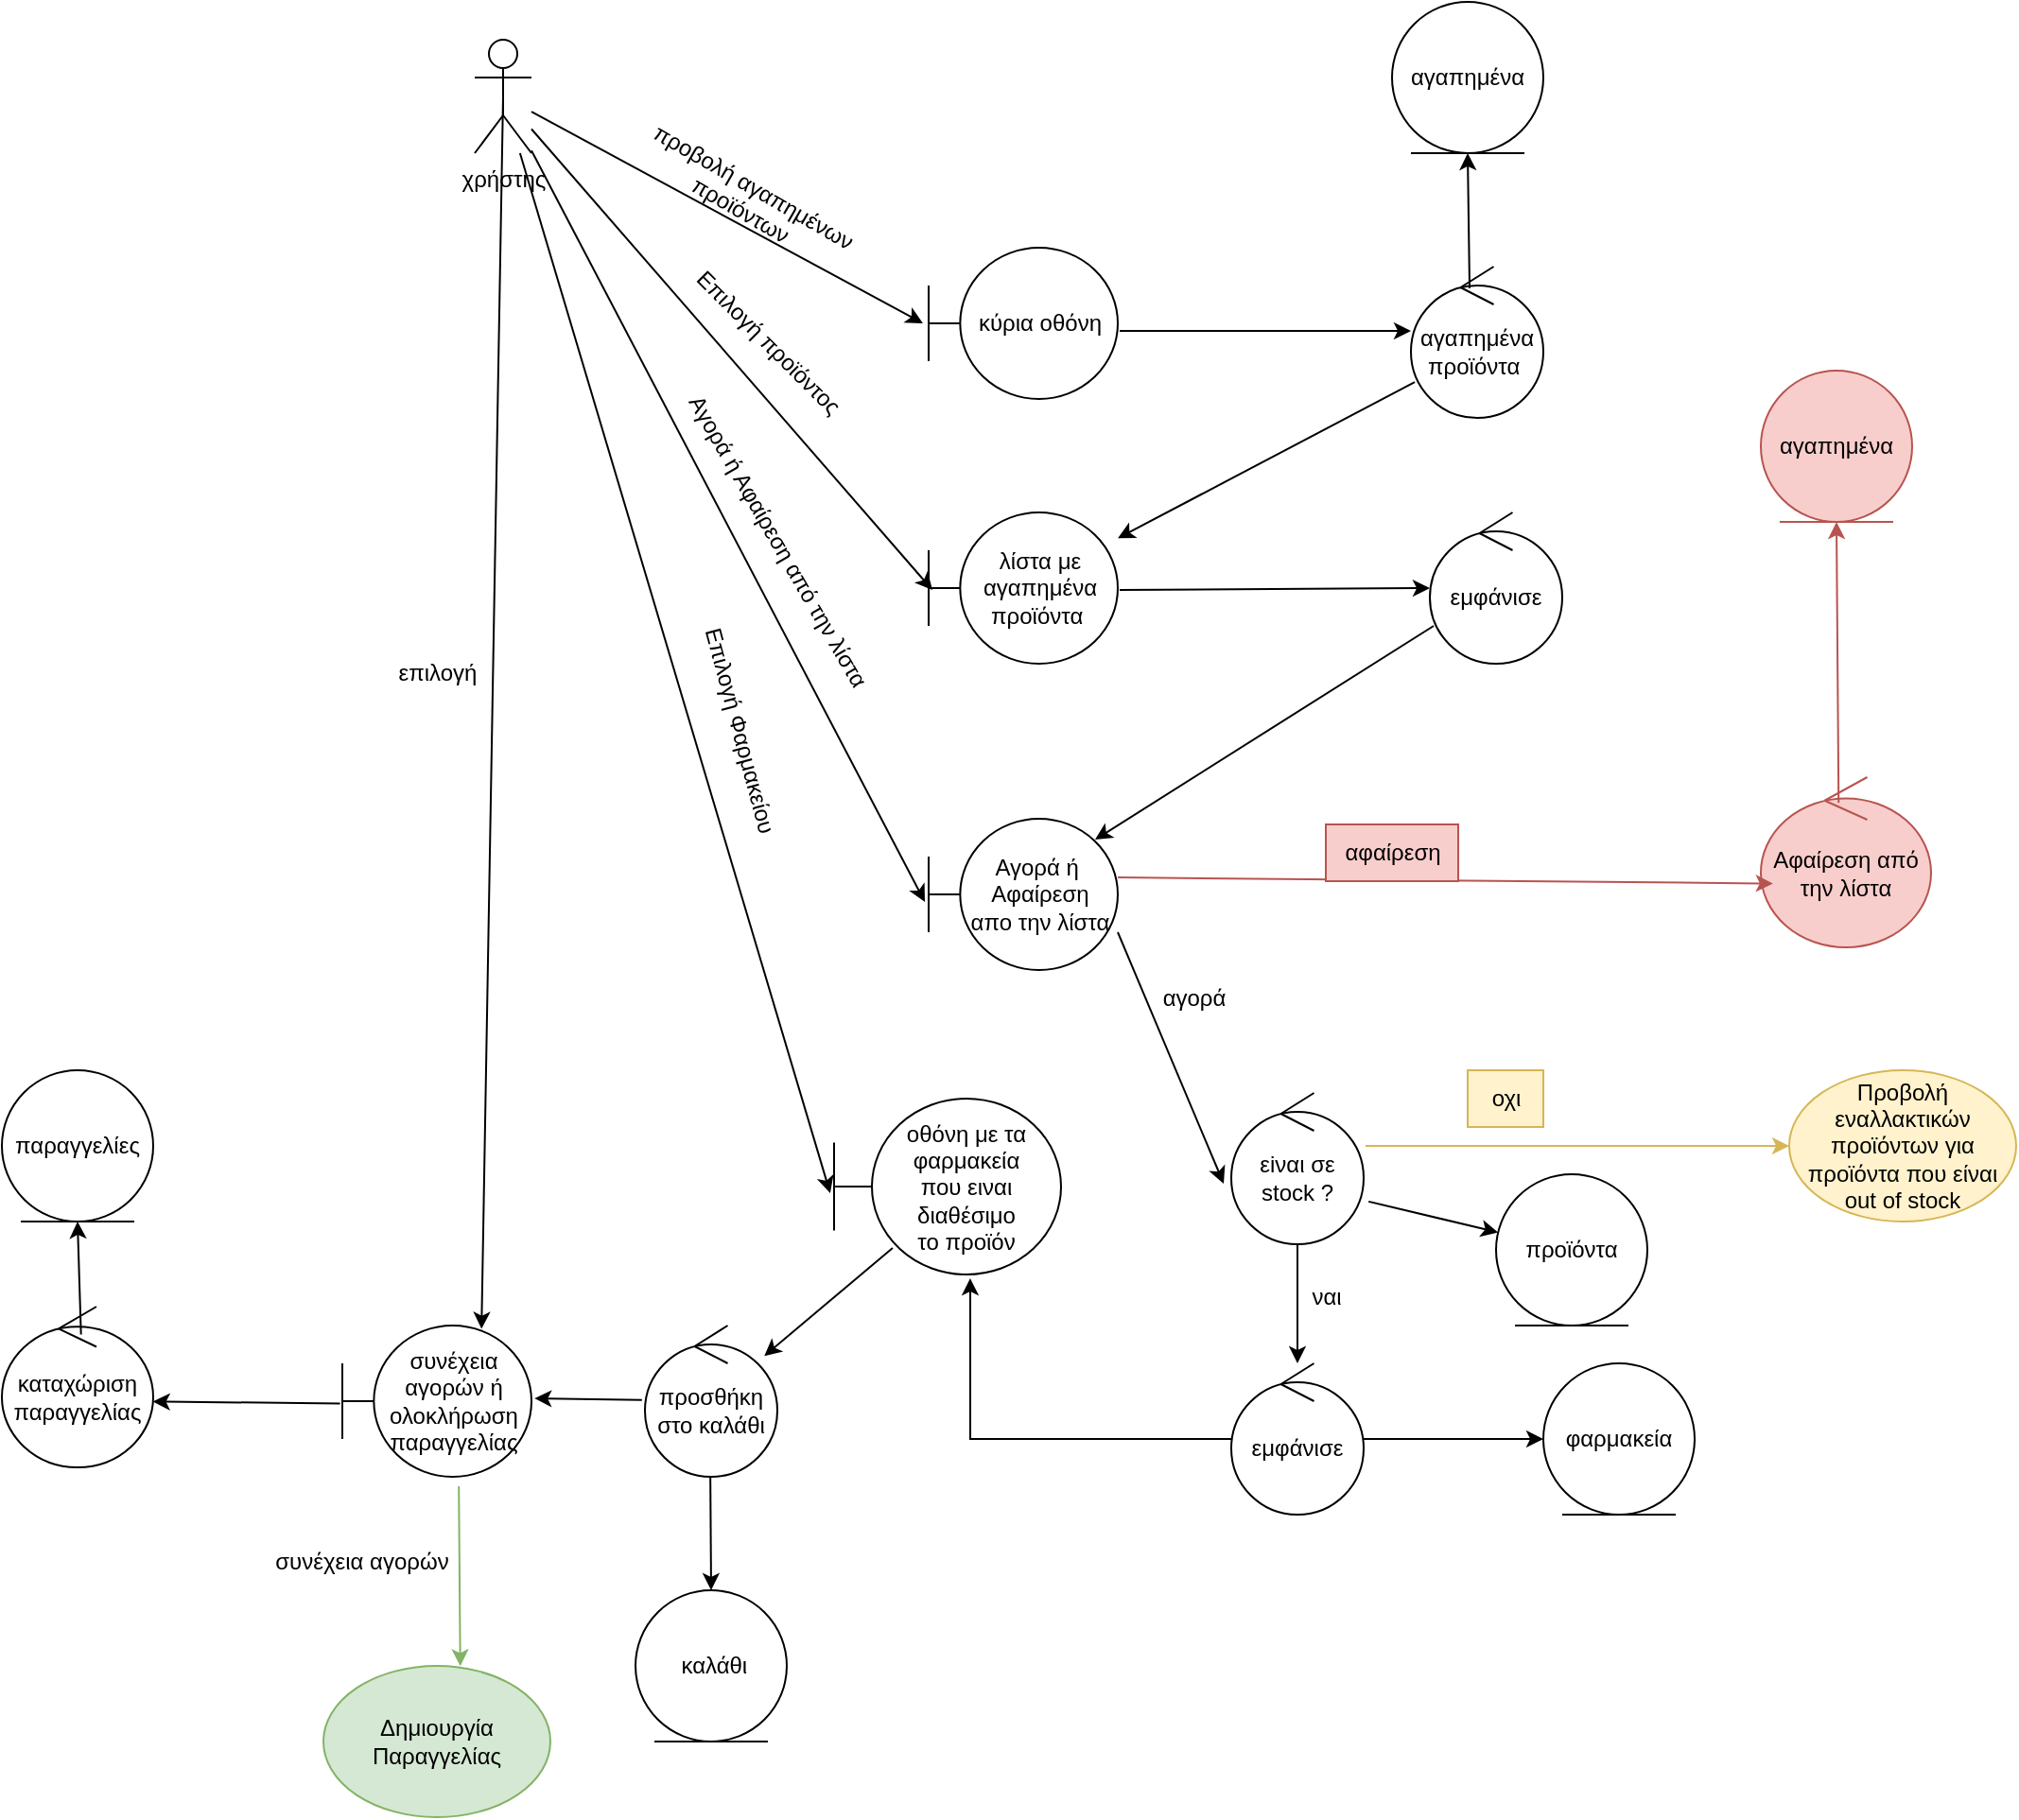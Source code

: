 <mxfile version="21.2.1" type="device">
  <diagram name="Page-1" id="IQTiKRB02Jf_GiqLcTtX">
    <mxGraphModel dx="1981" dy="613" grid="1" gridSize="10" guides="1" tooltips="1" connect="1" arrows="1" fold="1" page="1" pageScale="1" pageWidth="850" pageHeight="1100" math="0" shadow="0">
      <root>
        <mxCell id="0" />
        <mxCell id="1" parent="0" />
        <mxCell id="qbaSDtBNnqxAWvWLSkWQ-3" value="χρήστης" style="shape=umlActor;verticalLabelPosition=bottom;verticalAlign=top;html=1;" parent="1" vertex="1">
          <mxGeometry x="-920" y="140" width="30" height="60" as="geometry" />
        </mxCell>
        <mxCell id="qbaSDtBNnqxAWvWLSkWQ-31" value="κύρια οθόνη" style="shape=umlBoundary;whiteSpace=wrap;html=1;" parent="1" vertex="1">
          <mxGeometry x="-680" y="250" width="100" height="80" as="geometry" />
        </mxCell>
        <mxCell id="qbaSDtBNnqxAWvWLSkWQ-34" value="προβολή&amp;nbsp;αγαπημένων &lt;br&gt;προϊόντων&lt;br&gt;&amp;nbsp;" style="text;html=1;align=center;verticalAlign=middle;resizable=0;points=[];autosize=1;strokeColor=none;fillColor=none;rotation=30;" parent="1" vertex="1">
          <mxGeometry x="-850" y="200" width="140" height="60" as="geometry" />
        </mxCell>
        <mxCell id="qbaSDtBNnqxAWvWLSkWQ-35" value="αγαπημένα&lt;br style=&quot;border-color: var(--border-color);&quot;&gt;προϊόντα&amp;nbsp;" style="ellipse;shape=umlControl;whiteSpace=wrap;html=1;" parent="1" vertex="1">
          <mxGeometry x="-425" y="260" width="70" height="80" as="geometry" />
        </mxCell>
        <mxCell id="qbaSDtBNnqxAWvWLSkWQ-37" value="λίστα με αγαπημένα&lt;br style=&quot;border-color: var(--border-color);&quot;&gt;&lt;span style=&quot;&quot;&gt;προϊόντα&amp;nbsp;&lt;/span&gt;" style="shape=umlBoundary;whiteSpace=wrap;html=1;" parent="1" vertex="1">
          <mxGeometry x="-680" y="390" width="100" height="80" as="geometry" />
        </mxCell>
        <mxCell id="qbaSDtBNnqxAWvWLSkWQ-42" value="" style="endArrow=classic;html=1;rounded=0;exitX=1.01;exitY=0.55;exitDx=0;exitDy=0;exitPerimeter=0;entryX=0;entryY=0.425;entryDx=0;entryDy=0;entryPerimeter=0;" parent="1" source="qbaSDtBNnqxAWvWLSkWQ-31" target="qbaSDtBNnqxAWvWLSkWQ-35" edge="1">
          <mxGeometry width="50" height="50" relative="1" as="geometry">
            <mxPoint x="180" y="500" as="sourcePoint" />
            <mxPoint x="230" y="450" as="targetPoint" />
          </mxGeometry>
        </mxCell>
        <mxCell id="qbaSDtBNnqxAWvWLSkWQ-43" value="εμφάνισε" style="ellipse;shape=umlControl;whiteSpace=wrap;html=1;" parent="1" vertex="1">
          <mxGeometry x="-415" y="390" width="70" height="80" as="geometry" />
        </mxCell>
        <mxCell id="qbaSDtBNnqxAWvWLSkWQ-45" value="" style="endArrow=classic;html=1;rounded=0;exitX=1.01;exitY=0.513;exitDx=0;exitDy=0;exitPerimeter=0;entryX=0;entryY=0.5;entryDx=0;entryDy=0;entryPerimeter=0;" parent="1" source="qbaSDtBNnqxAWvWLSkWQ-37" target="qbaSDtBNnqxAWvWLSkWQ-43" edge="1">
          <mxGeometry width="50" height="50" relative="1" as="geometry">
            <mxPoint x="210" y="610" as="sourcePoint" />
            <mxPoint x="260" y="560" as="targetPoint" />
          </mxGeometry>
        </mxCell>
        <mxCell id="qbaSDtBNnqxAWvWLSkWQ-46" value="Αγορά ή&amp;nbsp; Αφαίρεση&lt;br style=&quot;border-color: var(--border-color);&quot;&gt;&lt;span style=&quot;&quot;&gt;απο την λίστα&lt;/span&gt;" style="shape=umlBoundary;whiteSpace=wrap;html=1;" parent="1" vertex="1">
          <mxGeometry x="-680" y="552" width="100" height="80" as="geometry" />
        </mxCell>
        <mxCell id="qbaSDtBNnqxAWvWLSkWQ-48" value="" style="endArrow=classic;html=1;rounded=0;exitX=0.029;exitY=0.75;exitDx=0;exitDy=0;exitPerimeter=0;entryX=0.88;entryY=0.138;entryDx=0;entryDy=0;entryPerimeter=0;" parent="1" source="qbaSDtBNnqxAWvWLSkWQ-43" target="qbaSDtBNnqxAWvWLSkWQ-46" edge="1">
          <mxGeometry width="50" height="50" relative="1" as="geometry">
            <mxPoint x="-150" y="672" as="sourcePoint" />
            <mxPoint x="-100" y="622" as="targetPoint" />
          </mxGeometry>
        </mxCell>
        <mxCell id="qbaSDtBNnqxAWvWLSkWQ-50" value="Aγορά ή Αφαίρεση από την λίστα" style="text;html=1;align=center;verticalAlign=middle;resizable=0;points=[];autosize=1;strokeColor=none;fillColor=none;rotation=60;" parent="1" vertex="1">
          <mxGeometry x="-860" y="390" width="200" height="30" as="geometry" />
        </mxCell>
        <mxCell id="qbaSDtBNnqxAWvWLSkWQ-51" value="Επιλογή προϊόντος" style="text;html=1;align=center;verticalAlign=middle;resizable=0;points=[];autosize=1;strokeColor=none;fillColor=none;rotation=45;" parent="1" vertex="1">
          <mxGeometry x="-830" y="285" width="130" height="30" as="geometry" />
        </mxCell>
        <mxCell id="qbaSDtBNnqxAWvWLSkWQ-52" value="" style="endArrow=classic;html=1;rounded=0;exitX=1;exitY=0.75;exitDx=0;exitDy=0;exitPerimeter=0;entryX=-0.057;entryY=0.6;entryDx=0;entryDy=0;entryPerimeter=0;" parent="1" source="qbaSDtBNnqxAWvWLSkWQ-46" target="qbaSDtBNnqxAWvWLSkWQ-53" edge="1">
          <mxGeometry width="50" height="50" relative="1" as="geometry">
            <mxPoint x="-220" y="662" as="sourcePoint" />
            <mxPoint x="-50" y="787" as="targetPoint" />
          </mxGeometry>
        </mxCell>
        <mxCell id="2-c7B4VhWy937aU1t4bQ-13" style="edgeStyle=orthogonalEdgeStyle;rounded=0;orthogonalLoop=1;jettySize=auto;html=1;" parent="1" source="qbaSDtBNnqxAWvWLSkWQ-53" target="qbaSDtBNnqxAWvWLSkWQ-59" edge="1">
          <mxGeometry relative="1" as="geometry" />
        </mxCell>
        <mxCell id="qbaSDtBNnqxAWvWLSkWQ-53" value="εiναι σε stock ?" style="ellipse;shape=umlControl;whiteSpace=wrap;html=1;" parent="1" vertex="1">
          <mxGeometry x="-520" y="697" width="70" height="80" as="geometry" />
        </mxCell>
        <mxCell id="qbaSDtBNnqxAWvWLSkWQ-54" value="αγορά" style="text;html=1;align=center;verticalAlign=middle;resizable=0;points=[];autosize=1;strokeColor=none;fillColor=none;" parent="1" vertex="1">
          <mxGeometry x="-570" y="632" width="60" height="30" as="geometry" />
        </mxCell>
        <mxCell id="qbaSDtBNnqxAWvWLSkWQ-56" value="φαρμακεία" style="ellipse;shape=umlEntity;whiteSpace=wrap;html=1;" parent="1" vertex="1">
          <mxGeometry x="-355" y="840" width="80" height="80" as="geometry" />
        </mxCell>
        <mxCell id="2-c7B4VhWy937aU1t4bQ-14" style="edgeStyle=orthogonalEdgeStyle;rounded=0;orthogonalLoop=1;jettySize=auto;html=1;entryX=0;entryY=0.5;entryDx=0;entryDy=0;" parent="1" source="qbaSDtBNnqxAWvWLSkWQ-59" target="qbaSDtBNnqxAWvWLSkWQ-56" edge="1">
          <mxGeometry relative="1" as="geometry" />
        </mxCell>
        <mxCell id="2-c7B4VhWy937aU1t4bQ-15" style="edgeStyle=orthogonalEdgeStyle;rounded=0;orthogonalLoop=1;jettySize=auto;html=1;entryX=0.6;entryY=1.022;entryDx=0;entryDy=0;entryPerimeter=0;" parent="1" source="qbaSDtBNnqxAWvWLSkWQ-59" target="qbaSDtBNnqxAWvWLSkWQ-63" edge="1">
          <mxGeometry relative="1" as="geometry" />
        </mxCell>
        <mxCell id="qbaSDtBNnqxAWvWLSkWQ-59" value="εμφάνισε" style="ellipse;shape=umlControl;whiteSpace=wrap;html=1;" parent="1" vertex="1">
          <mxGeometry x="-520" y="840" width="70" height="80" as="geometry" />
        </mxCell>
        <mxCell id="qbaSDtBNnqxAWvWLSkWQ-60" value="ναι" style="text;html=1;align=center;verticalAlign=middle;resizable=0;points=[];autosize=1;strokeColor=none;fillColor=none;" parent="1" vertex="1">
          <mxGeometry x="-490" y="790" width="40" height="30" as="geometry" />
        </mxCell>
        <mxCell id="qbaSDtBNnqxAWvWLSkWQ-63" value="οθόνη με τα φαρμακεία&lt;br style=&quot;border-color: var(--border-color);&quot;&gt;&lt;span style=&quot;&quot;&gt;που ειναι διαθέσιμο&lt;/span&gt;&lt;br style=&quot;border-color: var(--border-color);&quot;&gt;&lt;span style=&quot;&quot;&gt;το προϊόν&lt;/span&gt;" style="shape=umlBoundary;whiteSpace=wrap;html=1;" parent="1" vertex="1">
          <mxGeometry x="-730" y="700" width="120" height="93" as="geometry" />
        </mxCell>
        <mxCell id="qbaSDtBNnqxAWvWLSkWQ-68" value="προσθήκη στο καλάθι" style="ellipse;shape=umlControl;whiteSpace=wrap;html=1;" parent="1" vertex="1">
          <mxGeometry x="-830" y="820" width="70" height="80" as="geometry" />
        </mxCell>
        <mxCell id="qbaSDtBNnqxAWvWLSkWQ-74" value="Αφαίρεση από την λίστα" style="ellipse;shape=umlControl;whiteSpace=wrap;html=1;fillColor=#f8cecc;strokeColor=#b85450;" parent="1" vertex="1">
          <mxGeometry x="-240" y="530" width="90" height="90" as="geometry" />
        </mxCell>
        <mxCell id="qbaSDtBNnqxAWvWLSkWQ-75" value="αγαπημένα" style="ellipse;shape=umlEntity;whiteSpace=wrap;html=1;fillColor=#f8cecc;strokeColor=#b85450;" parent="1" vertex="1">
          <mxGeometry x="-240" y="315" width="80" height="80" as="geometry" />
        </mxCell>
        <mxCell id="qbaSDtBNnqxAWvWLSkWQ-77" value="" style="endArrow=classic;html=1;rounded=0;exitX=1;exitY=0.388;exitDx=0;exitDy=0;exitPerimeter=0;entryX=0.071;entryY=0.625;entryDx=0;entryDy=0;entryPerimeter=0;fillColor=#f8cecc;strokeColor=#b85450;" parent="1" source="qbaSDtBNnqxAWvWLSkWQ-46" target="qbaSDtBNnqxAWvWLSkWQ-74" edge="1">
          <mxGeometry width="50" height="50" relative="1" as="geometry">
            <mxPoint x="20" y="782" as="sourcePoint" />
            <mxPoint x="70" y="732" as="targetPoint" />
          </mxGeometry>
        </mxCell>
        <mxCell id="qbaSDtBNnqxAWvWLSkWQ-78" value="" style="endArrow=classic;html=1;rounded=0;exitX=0.457;exitY=0.15;exitDx=0;exitDy=0;exitPerimeter=0;entryX=0.5;entryY=1;entryDx=0;entryDy=0;fillColor=#f8cecc;strokeColor=#b85450;" parent="1" source="qbaSDtBNnqxAWvWLSkWQ-74" target="qbaSDtBNnqxAWvWLSkWQ-75" edge="1">
          <mxGeometry width="50" height="50" relative="1" as="geometry">
            <mxPoint x="20" y="782" as="sourcePoint" />
            <mxPoint x="70" y="732" as="targetPoint" />
          </mxGeometry>
        </mxCell>
        <mxCell id="qbaSDtBNnqxAWvWLSkWQ-79" value="αφαίρεση" style="text;html=1;align=center;verticalAlign=middle;resizable=0;points=[];autosize=1;strokeColor=#b85450;fillColor=#f8cecc;" parent="1" vertex="1">
          <mxGeometry x="-470" y="555" width="70" height="30" as="geometry" />
        </mxCell>
        <mxCell id="qbaSDtBNnqxAWvWLSkWQ-80" value="Προβολή εναλλακτικών προϊόντων για προϊόντα που είναι out of stock" style="ellipse;whiteSpace=wrap;html=1;fillColor=#fff2cc;strokeColor=#d6b656;" parent="1" vertex="1">
          <mxGeometry x="-225" y="685" width="120" height="80" as="geometry" />
        </mxCell>
        <mxCell id="qbaSDtBNnqxAWvWLSkWQ-81" value="" style="endArrow=classic;html=1;rounded=0;exitX=1.014;exitY=0.35;exitDx=0;exitDy=0;exitPerimeter=0;fillColor=#fff2cc;strokeColor=#d6b656;entryX=0;entryY=0.5;entryDx=0;entryDy=0;" parent="1" source="qbaSDtBNnqxAWvWLSkWQ-53" target="qbaSDtBNnqxAWvWLSkWQ-80" edge="1">
          <mxGeometry width="50" height="50" relative="1" as="geometry">
            <mxPoint x="170" y="882" as="sourcePoint" />
            <mxPoint x="140" y="862" as="targetPoint" />
          </mxGeometry>
        </mxCell>
        <mxCell id="qbaSDtBNnqxAWvWLSkWQ-82" value="οχι" style="text;html=1;align=center;verticalAlign=middle;resizable=0;points=[];autosize=1;strokeColor=#d6b656;fillColor=#fff2cc;" parent="1" vertex="1">
          <mxGeometry x="-395" y="685" width="40" height="30" as="geometry" />
        </mxCell>
        <mxCell id="2-c7B4VhWy937aU1t4bQ-7" value="" style="endArrow=classic;html=1;rounded=0;entryX=-0.03;entryY=0.5;entryDx=0;entryDy=0;entryPerimeter=0;" parent="1" source="qbaSDtBNnqxAWvWLSkWQ-3" target="qbaSDtBNnqxAWvWLSkWQ-31" edge="1">
          <mxGeometry width="50" height="50" relative="1" as="geometry">
            <mxPoint x="-230" y="240" as="sourcePoint" />
            <mxPoint x="-180" y="190" as="targetPoint" />
          </mxGeometry>
        </mxCell>
        <mxCell id="2-c7B4VhWy937aU1t4bQ-9" value="" style="endArrow=classic;html=1;rounded=0;entryX=0.02;entryY=0.513;entryDx=0;entryDy=0;entryPerimeter=0;" parent="1" source="qbaSDtBNnqxAWvWLSkWQ-3" target="qbaSDtBNnqxAWvWLSkWQ-37" edge="1">
          <mxGeometry width="50" height="50" relative="1" as="geometry">
            <mxPoint x="-230" y="380" as="sourcePoint" />
            <mxPoint x="-180" y="330" as="targetPoint" />
          </mxGeometry>
        </mxCell>
        <mxCell id="2-c7B4VhWy937aU1t4bQ-10" value="" style="endArrow=classic;html=1;rounded=0;exitX=0.029;exitY=0.763;exitDx=0;exitDy=0;exitPerimeter=0;" parent="1" source="qbaSDtBNnqxAWvWLSkWQ-35" target="qbaSDtBNnqxAWvWLSkWQ-37" edge="1">
          <mxGeometry width="50" height="50" relative="1" as="geometry">
            <mxPoint x="-270" y="350" as="sourcePoint" />
            <mxPoint x="-220" y="300" as="targetPoint" />
          </mxGeometry>
        </mxCell>
        <mxCell id="2-c7B4VhWy937aU1t4bQ-12" value="" style="endArrow=classic;html=1;rounded=0;entryX=-0.02;entryY=0.55;entryDx=0;entryDy=0;entryPerimeter=0;" parent="1" source="qbaSDtBNnqxAWvWLSkWQ-3" target="qbaSDtBNnqxAWvWLSkWQ-46" edge="1">
          <mxGeometry width="50" height="50" relative="1" as="geometry">
            <mxPoint x="-270" y="450" as="sourcePoint" />
            <mxPoint x="-220" y="400" as="targetPoint" />
          </mxGeometry>
        </mxCell>
        <mxCell id="2-c7B4VhWy937aU1t4bQ-16" value="" style="endArrow=classic;html=1;rounded=0;entryX=-0.017;entryY=0.538;entryDx=0;entryDy=0;entryPerimeter=0;" parent="1" source="qbaSDtBNnqxAWvWLSkWQ-3" target="qbaSDtBNnqxAWvWLSkWQ-63" edge="1">
          <mxGeometry width="50" height="50" relative="1" as="geometry">
            <mxPoint x="-880" y="209" as="sourcePoint" />
            <mxPoint x="-672" y="606" as="targetPoint" />
          </mxGeometry>
        </mxCell>
        <mxCell id="2-c7B4VhWy937aU1t4bQ-17" value="Επιλογή Φαρμακείου" style="text;html=1;align=center;verticalAlign=middle;resizable=0;points=[];autosize=1;strokeColor=none;fillColor=none;rotation=75;" parent="1" vertex="1">
          <mxGeometry x="-850" y="490" width="140" height="30" as="geometry" />
        </mxCell>
        <mxCell id="2-c7B4VhWy937aU1t4bQ-19" value="" style="endArrow=classic;html=1;rounded=0;exitX=0.258;exitY=0.849;exitDx=0;exitDy=0;exitPerimeter=0;" parent="1" source="qbaSDtBNnqxAWvWLSkWQ-63" target="qbaSDtBNnqxAWvWLSkWQ-68" edge="1">
          <mxGeometry width="50" height="50" relative="1" as="geometry">
            <mxPoint x="-270" y="670" as="sourcePoint" />
            <mxPoint x="-220" y="620" as="targetPoint" />
          </mxGeometry>
        </mxCell>
        <mxCell id="kx_d8gpz1fThckoxQMwW-2" value="συνέχεια αγορών ή ολοκλήρωση παραγγελίας" style="shape=umlBoundary;whiteSpace=wrap;html=1;" parent="1" vertex="1">
          <mxGeometry x="-990" y="820" width="100" height="80" as="geometry" />
        </mxCell>
        <mxCell id="kx_d8gpz1fThckoxQMwW-3" value="" style="endArrow=classic;html=1;rounded=0;exitX=-0.023;exitY=0.492;exitDx=0;exitDy=0;exitPerimeter=0;entryX=1.016;entryY=0.482;entryDx=0;entryDy=0;entryPerimeter=0;" parent="1" source="qbaSDtBNnqxAWvWLSkWQ-68" target="kx_d8gpz1fThckoxQMwW-2" edge="1">
          <mxGeometry width="50" height="50" relative="1" as="geometry">
            <mxPoint x="-1000" y="870" as="sourcePoint" />
            <mxPoint x="-950" y="820" as="targetPoint" />
          </mxGeometry>
        </mxCell>
        <mxCell id="kx_d8gpz1fThckoxQMwW-4" value="" style="endArrow=classic;html=1;rounded=0;exitX=0.5;exitY=0.5;exitDx=0;exitDy=0;exitPerimeter=0;entryX=0.736;entryY=0.022;entryDx=0;entryDy=0;entryPerimeter=0;" parent="1" source="qbaSDtBNnqxAWvWLSkWQ-3" target="kx_d8gpz1fThckoxQMwW-2" edge="1">
          <mxGeometry width="50" height="50" relative="1" as="geometry">
            <mxPoint x="-1000" y="370" as="sourcePoint" />
            <mxPoint x="-950" y="320" as="targetPoint" />
          </mxGeometry>
        </mxCell>
        <mxCell id="kx_d8gpz1fThckoxQMwW-5" value="επιλογή" style="text;html=1;align=center;verticalAlign=middle;resizable=0;points=[];autosize=1;strokeColor=none;fillColor=none;" parent="1" vertex="1">
          <mxGeometry x="-970" y="460" width="60" height="30" as="geometry" />
        </mxCell>
        <mxCell id="kx_d8gpz1fThckoxQMwW-6" value="Δημιουργία Παραγγελίας" style="ellipse;whiteSpace=wrap;html=1;fillColor=#d5e8d4;strokeColor=#82b366;" parent="1" vertex="1">
          <mxGeometry x="-1000" y="1000" width="120" height="80" as="geometry" />
        </mxCell>
        <mxCell id="kx_d8gpz1fThckoxQMwW-7" value="συνέχεια αγορών" style="text;html=1;align=center;verticalAlign=middle;resizable=0;points=[];autosize=1;strokeColor=none;fillColor=none;" parent="1" vertex="1">
          <mxGeometry x="-1040" y="930" width="120" height="30" as="geometry" />
        </mxCell>
        <mxCell id="kx_d8gpz1fThckoxQMwW-8" value="" style="endArrow=classic;html=1;rounded=0;exitX=0.616;exitY=1.062;exitDx=0;exitDy=0;exitPerimeter=0;entryX=0.603;entryY=0.002;entryDx=0;entryDy=0;entryPerimeter=0;fillColor=#d5e8d4;strokeColor=#82b366;" parent="1" source="kx_d8gpz1fThckoxQMwW-2" target="kx_d8gpz1fThckoxQMwW-6" edge="1">
          <mxGeometry width="50" height="50" relative="1" as="geometry">
            <mxPoint x="-1000" y="970" as="sourcePoint" />
            <mxPoint x="-950" y="920" as="targetPoint" />
          </mxGeometry>
        </mxCell>
        <mxCell id="kx_d8gpz1fThckoxQMwW-9" value="&amp;nbsp;καλάθι" style="ellipse;shape=umlEntity;whiteSpace=wrap;html=1;" parent="1" vertex="1">
          <mxGeometry x="-835" y="960" width="80" height="80" as="geometry" />
        </mxCell>
        <mxCell id="kx_d8gpz1fThckoxQMwW-10" value="" style="endArrow=classic;html=1;rounded=0;exitX=0.494;exitY=0.995;exitDx=0;exitDy=0;exitPerimeter=0;entryX=0.5;entryY=0;entryDx=0;entryDy=0;" parent="1" source="qbaSDtBNnqxAWvWLSkWQ-68" target="kx_d8gpz1fThckoxQMwW-9" edge="1">
          <mxGeometry width="50" height="50" relative="1" as="geometry">
            <mxPoint x="-820" y="970" as="sourcePoint" />
            <mxPoint x="-770" y="920" as="targetPoint" />
          </mxGeometry>
        </mxCell>
        <mxCell id="kx_d8gpz1fThckoxQMwW-12" value="" style="endArrow=classic;html=1;rounded=0;exitX=-0.012;exitY=0.515;exitDx=0;exitDy=0;exitPerimeter=0;entryX=0.998;entryY=0.591;entryDx=0;entryDy=0;entryPerimeter=0;" parent="1" source="kx_d8gpz1fThckoxQMwW-2" target="vjaxEdrjSYlHlND0n6Hi-3" edge="1">
          <mxGeometry width="50" height="50" relative="1" as="geometry">
            <mxPoint x="-930" y="870" as="sourcePoint" />
            <mxPoint x="-880" y="820" as="targetPoint" />
          </mxGeometry>
        </mxCell>
        <mxCell id="Me83OcK2SVn-LIgYVFQr-1" value="αγαπημένα" style="ellipse;shape=umlEntity;whiteSpace=wrap;html=1;" parent="1" vertex="1">
          <mxGeometry x="-435" y="120" width="80" height="80" as="geometry" />
        </mxCell>
        <mxCell id="Me83OcK2SVn-LIgYVFQr-2" value="" style="endArrow=classic;html=1;rounded=0;entryX=0.5;entryY=1;entryDx=0;entryDy=0;exitX=0.443;exitY=0.143;exitDx=0;exitDy=0;exitPerimeter=0;" parent="1" source="qbaSDtBNnqxAWvWLSkWQ-35" target="Me83OcK2SVn-LIgYVFQr-1" edge="1">
          <mxGeometry width="50" height="50" relative="1" as="geometry">
            <mxPoint x="-620" y="280" as="sourcePoint" />
            <mxPoint x="-570" y="230" as="targetPoint" />
          </mxGeometry>
        </mxCell>
        <mxCell id="vjaxEdrjSYlHlND0n6Hi-1" value="προϊόντα" style="ellipse;shape=umlEntity;whiteSpace=wrap;html=1;" vertex="1" parent="1">
          <mxGeometry x="-380" y="740" width="80" height="80" as="geometry" />
        </mxCell>
        <mxCell id="vjaxEdrjSYlHlND0n6Hi-2" value="" style="endArrow=classic;html=1;rounded=0;exitX=1.037;exitY=0.718;exitDx=0;exitDy=0;exitPerimeter=0;" edge="1" parent="1" source="qbaSDtBNnqxAWvWLSkWQ-53" target="vjaxEdrjSYlHlND0n6Hi-1">
          <mxGeometry width="50" height="50" relative="1" as="geometry">
            <mxPoint x="-440" y="640" as="sourcePoint" />
            <mxPoint x="-390" y="590" as="targetPoint" />
          </mxGeometry>
        </mxCell>
        <mxCell id="vjaxEdrjSYlHlND0n6Hi-3" value="καταχώριση παραγγελίας" style="ellipse;shape=umlControl;whiteSpace=wrap;html=1;" vertex="1" parent="1">
          <mxGeometry x="-1170" y="810" width="80" height="85" as="geometry" />
        </mxCell>
        <mxCell id="vjaxEdrjSYlHlND0n6Hi-4" value="παραγγελίες" style="ellipse;shape=umlEntity;whiteSpace=wrap;html=1;" vertex="1" parent="1">
          <mxGeometry x="-1170" y="685" width="80" height="80" as="geometry" />
        </mxCell>
        <mxCell id="vjaxEdrjSYlHlND0n6Hi-5" value="" style="endArrow=classic;html=1;rounded=0;entryX=0.5;entryY=1;entryDx=0;entryDy=0;exitX=0.523;exitY=0.174;exitDx=0;exitDy=0;exitPerimeter=0;" edge="1" parent="1" source="vjaxEdrjSYlHlND0n6Hi-3" target="vjaxEdrjSYlHlND0n6Hi-4">
          <mxGeometry width="50" height="50" relative="1" as="geometry">
            <mxPoint x="-1120" y="840" as="sourcePoint" />
            <mxPoint x="-1070" y="790" as="targetPoint" />
          </mxGeometry>
        </mxCell>
      </root>
    </mxGraphModel>
  </diagram>
</mxfile>
